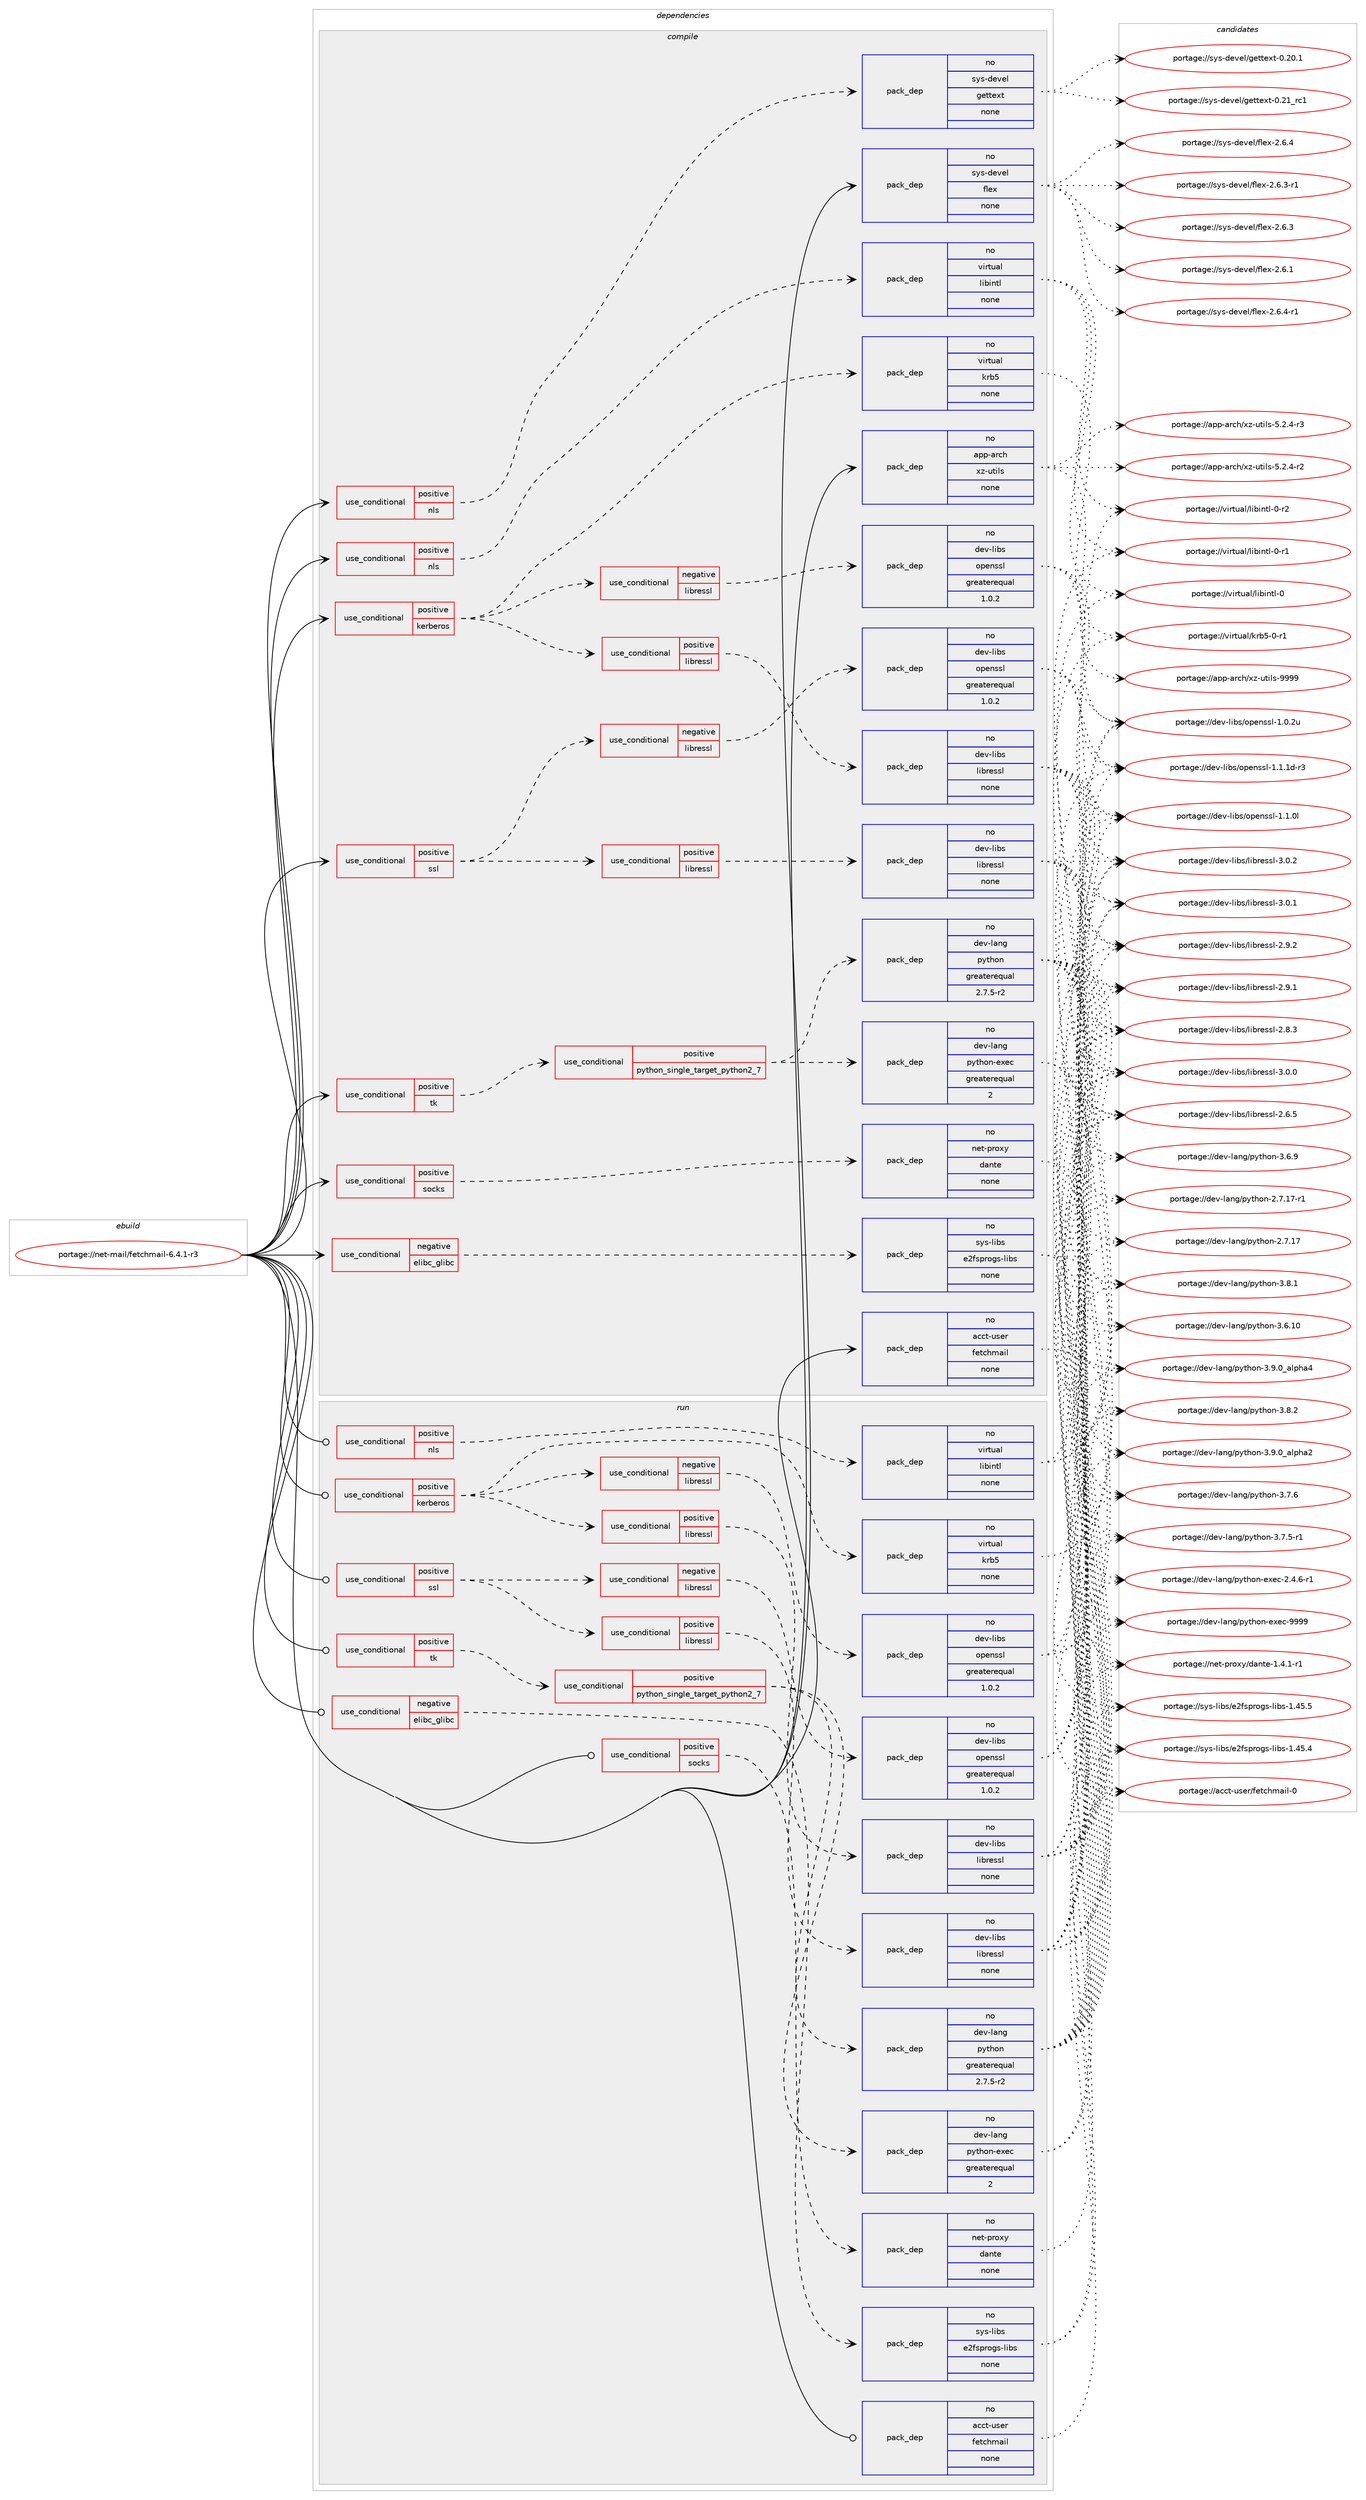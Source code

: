 digraph prolog {

# *************
# Graph options
# *************

newrank=true;
concentrate=true;
compound=true;
graph [rankdir=LR,fontname=Helvetica,fontsize=10,ranksep=1.5];#, ranksep=2.5, nodesep=0.2];
edge  [arrowhead=vee];
node  [fontname=Helvetica,fontsize=10];

# **********
# The ebuild
# **********

subgraph cluster_leftcol {
color=gray;
rank=same;
label=<<i>ebuild</i>>;
id [label="portage://net-mail/fetchmail-6.4.1-r3", color=red, width=4, href="../net-mail/fetchmail-6.4.1-r3.svg"];
}

# ****************
# The dependencies
# ****************

subgraph cluster_midcol {
color=gray;
label=<<i>dependencies</i>>;
subgraph cluster_compile {
fillcolor="#eeeeee";
style=filled;
label=<<i>compile</i>>;
subgraph cond16053 {
dependency77758 [label=<<TABLE BORDER="0" CELLBORDER="1" CELLSPACING="0" CELLPADDING="4"><TR><TD ROWSPAN="3" CELLPADDING="10">use_conditional</TD></TR><TR><TD>negative</TD></TR><TR><TD>elibc_glibc</TD></TR></TABLE>>, shape=none, color=red];
subgraph pack60219 {
dependency77759 [label=<<TABLE BORDER="0" CELLBORDER="1" CELLSPACING="0" CELLPADDING="4" WIDTH="220"><TR><TD ROWSPAN="6" CELLPADDING="30">pack_dep</TD></TR><TR><TD WIDTH="110">no</TD></TR><TR><TD>sys-libs</TD></TR><TR><TD>e2fsprogs-libs</TD></TR><TR><TD>none</TD></TR><TR><TD></TD></TR></TABLE>>, shape=none, color=blue];
}
dependency77758:e -> dependency77759:w [weight=20,style="dashed",arrowhead="vee"];
}
id:e -> dependency77758:w [weight=20,style="solid",arrowhead="vee"];
subgraph cond16054 {
dependency77760 [label=<<TABLE BORDER="0" CELLBORDER="1" CELLSPACING="0" CELLPADDING="4"><TR><TD ROWSPAN="3" CELLPADDING="10">use_conditional</TD></TR><TR><TD>positive</TD></TR><TR><TD>kerberos</TD></TR></TABLE>>, shape=none, color=red];
subgraph pack60220 {
dependency77761 [label=<<TABLE BORDER="0" CELLBORDER="1" CELLSPACING="0" CELLPADDING="4" WIDTH="220"><TR><TD ROWSPAN="6" CELLPADDING="30">pack_dep</TD></TR><TR><TD WIDTH="110">no</TD></TR><TR><TD>virtual</TD></TR><TR><TD>krb5</TD></TR><TR><TD>none</TD></TR><TR><TD></TD></TR></TABLE>>, shape=none, color=blue];
}
dependency77760:e -> dependency77761:w [weight=20,style="dashed",arrowhead="vee"];
subgraph cond16055 {
dependency77762 [label=<<TABLE BORDER="0" CELLBORDER="1" CELLSPACING="0" CELLPADDING="4"><TR><TD ROWSPAN="3" CELLPADDING="10">use_conditional</TD></TR><TR><TD>negative</TD></TR><TR><TD>libressl</TD></TR></TABLE>>, shape=none, color=red];
subgraph pack60221 {
dependency77763 [label=<<TABLE BORDER="0" CELLBORDER="1" CELLSPACING="0" CELLPADDING="4" WIDTH="220"><TR><TD ROWSPAN="6" CELLPADDING="30">pack_dep</TD></TR><TR><TD WIDTH="110">no</TD></TR><TR><TD>dev-libs</TD></TR><TR><TD>openssl</TD></TR><TR><TD>greaterequal</TD></TR><TR><TD>1.0.2</TD></TR></TABLE>>, shape=none, color=blue];
}
dependency77762:e -> dependency77763:w [weight=20,style="dashed",arrowhead="vee"];
}
dependency77760:e -> dependency77762:w [weight=20,style="dashed",arrowhead="vee"];
subgraph cond16056 {
dependency77764 [label=<<TABLE BORDER="0" CELLBORDER="1" CELLSPACING="0" CELLPADDING="4"><TR><TD ROWSPAN="3" CELLPADDING="10">use_conditional</TD></TR><TR><TD>positive</TD></TR><TR><TD>libressl</TD></TR></TABLE>>, shape=none, color=red];
subgraph pack60222 {
dependency77765 [label=<<TABLE BORDER="0" CELLBORDER="1" CELLSPACING="0" CELLPADDING="4" WIDTH="220"><TR><TD ROWSPAN="6" CELLPADDING="30">pack_dep</TD></TR><TR><TD WIDTH="110">no</TD></TR><TR><TD>dev-libs</TD></TR><TR><TD>libressl</TD></TR><TR><TD>none</TD></TR><TR><TD></TD></TR></TABLE>>, shape=none, color=blue];
}
dependency77764:e -> dependency77765:w [weight=20,style="dashed",arrowhead="vee"];
}
dependency77760:e -> dependency77764:w [weight=20,style="dashed",arrowhead="vee"];
}
id:e -> dependency77760:w [weight=20,style="solid",arrowhead="vee"];
subgraph cond16057 {
dependency77766 [label=<<TABLE BORDER="0" CELLBORDER="1" CELLSPACING="0" CELLPADDING="4"><TR><TD ROWSPAN="3" CELLPADDING="10">use_conditional</TD></TR><TR><TD>positive</TD></TR><TR><TD>nls</TD></TR></TABLE>>, shape=none, color=red];
subgraph pack60223 {
dependency77767 [label=<<TABLE BORDER="0" CELLBORDER="1" CELLSPACING="0" CELLPADDING="4" WIDTH="220"><TR><TD ROWSPAN="6" CELLPADDING="30">pack_dep</TD></TR><TR><TD WIDTH="110">no</TD></TR><TR><TD>sys-devel</TD></TR><TR><TD>gettext</TD></TR><TR><TD>none</TD></TR><TR><TD></TD></TR></TABLE>>, shape=none, color=blue];
}
dependency77766:e -> dependency77767:w [weight=20,style="dashed",arrowhead="vee"];
}
id:e -> dependency77766:w [weight=20,style="solid",arrowhead="vee"];
subgraph cond16058 {
dependency77768 [label=<<TABLE BORDER="0" CELLBORDER="1" CELLSPACING="0" CELLPADDING="4"><TR><TD ROWSPAN="3" CELLPADDING="10">use_conditional</TD></TR><TR><TD>positive</TD></TR><TR><TD>nls</TD></TR></TABLE>>, shape=none, color=red];
subgraph pack60224 {
dependency77769 [label=<<TABLE BORDER="0" CELLBORDER="1" CELLSPACING="0" CELLPADDING="4" WIDTH="220"><TR><TD ROWSPAN="6" CELLPADDING="30">pack_dep</TD></TR><TR><TD WIDTH="110">no</TD></TR><TR><TD>virtual</TD></TR><TR><TD>libintl</TD></TR><TR><TD>none</TD></TR><TR><TD></TD></TR></TABLE>>, shape=none, color=blue];
}
dependency77768:e -> dependency77769:w [weight=20,style="dashed",arrowhead="vee"];
}
id:e -> dependency77768:w [weight=20,style="solid",arrowhead="vee"];
subgraph cond16059 {
dependency77770 [label=<<TABLE BORDER="0" CELLBORDER="1" CELLSPACING="0" CELLPADDING="4"><TR><TD ROWSPAN="3" CELLPADDING="10">use_conditional</TD></TR><TR><TD>positive</TD></TR><TR><TD>socks</TD></TR></TABLE>>, shape=none, color=red];
subgraph pack60225 {
dependency77771 [label=<<TABLE BORDER="0" CELLBORDER="1" CELLSPACING="0" CELLPADDING="4" WIDTH="220"><TR><TD ROWSPAN="6" CELLPADDING="30">pack_dep</TD></TR><TR><TD WIDTH="110">no</TD></TR><TR><TD>net-proxy</TD></TR><TR><TD>dante</TD></TR><TR><TD>none</TD></TR><TR><TD></TD></TR></TABLE>>, shape=none, color=blue];
}
dependency77770:e -> dependency77771:w [weight=20,style="dashed",arrowhead="vee"];
}
id:e -> dependency77770:w [weight=20,style="solid",arrowhead="vee"];
subgraph cond16060 {
dependency77772 [label=<<TABLE BORDER="0" CELLBORDER="1" CELLSPACING="0" CELLPADDING="4"><TR><TD ROWSPAN="3" CELLPADDING="10">use_conditional</TD></TR><TR><TD>positive</TD></TR><TR><TD>ssl</TD></TR></TABLE>>, shape=none, color=red];
subgraph cond16061 {
dependency77773 [label=<<TABLE BORDER="0" CELLBORDER="1" CELLSPACING="0" CELLPADDING="4"><TR><TD ROWSPAN="3" CELLPADDING="10">use_conditional</TD></TR><TR><TD>negative</TD></TR><TR><TD>libressl</TD></TR></TABLE>>, shape=none, color=red];
subgraph pack60226 {
dependency77774 [label=<<TABLE BORDER="0" CELLBORDER="1" CELLSPACING="0" CELLPADDING="4" WIDTH="220"><TR><TD ROWSPAN="6" CELLPADDING="30">pack_dep</TD></TR><TR><TD WIDTH="110">no</TD></TR><TR><TD>dev-libs</TD></TR><TR><TD>openssl</TD></TR><TR><TD>greaterequal</TD></TR><TR><TD>1.0.2</TD></TR></TABLE>>, shape=none, color=blue];
}
dependency77773:e -> dependency77774:w [weight=20,style="dashed",arrowhead="vee"];
}
dependency77772:e -> dependency77773:w [weight=20,style="dashed",arrowhead="vee"];
subgraph cond16062 {
dependency77775 [label=<<TABLE BORDER="0" CELLBORDER="1" CELLSPACING="0" CELLPADDING="4"><TR><TD ROWSPAN="3" CELLPADDING="10">use_conditional</TD></TR><TR><TD>positive</TD></TR><TR><TD>libressl</TD></TR></TABLE>>, shape=none, color=red];
subgraph pack60227 {
dependency77776 [label=<<TABLE BORDER="0" CELLBORDER="1" CELLSPACING="0" CELLPADDING="4" WIDTH="220"><TR><TD ROWSPAN="6" CELLPADDING="30">pack_dep</TD></TR><TR><TD WIDTH="110">no</TD></TR><TR><TD>dev-libs</TD></TR><TR><TD>libressl</TD></TR><TR><TD>none</TD></TR><TR><TD></TD></TR></TABLE>>, shape=none, color=blue];
}
dependency77775:e -> dependency77776:w [weight=20,style="dashed",arrowhead="vee"];
}
dependency77772:e -> dependency77775:w [weight=20,style="dashed",arrowhead="vee"];
}
id:e -> dependency77772:w [weight=20,style="solid",arrowhead="vee"];
subgraph cond16063 {
dependency77777 [label=<<TABLE BORDER="0" CELLBORDER="1" CELLSPACING="0" CELLPADDING="4"><TR><TD ROWSPAN="3" CELLPADDING="10">use_conditional</TD></TR><TR><TD>positive</TD></TR><TR><TD>tk</TD></TR></TABLE>>, shape=none, color=red];
subgraph cond16064 {
dependency77778 [label=<<TABLE BORDER="0" CELLBORDER="1" CELLSPACING="0" CELLPADDING="4"><TR><TD ROWSPAN="3" CELLPADDING="10">use_conditional</TD></TR><TR><TD>positive</TD></TR><TR><TD>python_single_target_python2_7</TD></TR></TABLE>>, shape=none, color=red];
subgraph pack60228 {
dependency77779 [label=<<TABLE BORDER="0" CELLBORDER="1" CELLSPACING="0" CELLPADDING="4" WIDTH="220"><TR><TD ROWSPAN="6" CELLPADDING="30">pack_dep</TD></TR><TR><TD WIDTH="110">no</TD></TR><TR><TD>dev-lang</TD></TR><TR><TD>python</TD></TR><TR><TD>greaterequal</TD></TR><TR><TD>2.7.5-r2</TD></TR></TABLE>>, shape=none, color=blue];
}
dependency77778:e -> dependency77779:w [weight=20,style="dashed",arrowhead="vee"];
subgraph pack60229 {
dependency77780 [label=<<TABLE BORDER="0" CELLBORDER="1" CELLSPACING="0" CELLPADDING="4" WIDTH="220"><TR><TD ROWSPAN="6" CELLPADDING="30">pack_dep</TD></TR><TR><TD WIDTH="110">no</TD></TR><TR><TD>dev-lang</TD></TR><TR><TD>python-exec</TD></TR><TR><TD>greaterequal</TD></TR><TR><TD>2</TD></TR></TABLE>>, shape=none, color=blue];
}
dependency77778:e -> dependency77780:w [weight=20,style="dashed",arrowhead="vee"];
}
dependency77777:e -> dependency77778:w [weight=20,style="dashed",arrowhead="vee"];
}
id:e -> dependency77777:w [weight=20,style="solid",arrowhead="vee"];
subgraph pack60230 {
dependency77781 [label=<<TABLE BORDER="0" CELLBORDER="1" CELLSPACING="0" CELLPADDING="4" WIDTH="220"><TR><TD ROWSPAN="6" CELLPADDING="30">pack_dep</TD></TR><TR><TD WIDTH="110">no</TD></TR><TR><TD>acct-user</TD></TR><TR><TD>fetchmail</TD></TR><TR><TD>none</TD></TR><TR><TD></TD></TR></TABLE>>, shape=none, color=blue];
}
id:e -> dependency77781:w [weight=20,style="solid",arrowhead="vee"];
subgraph pack60231 {
dependency77782 [label=<<TABLE BORDER="0" CELLBORDER="1" CELLSPACING="0" CELLPADDING="4" WIDTH="220"><TR><TD ROWSPAN="6" CELLPADDING="30">pack_dep</TD></TR><TR><TD WIDTH="110">no</TD></TR><TR><TD>app-arch</TD></TR><TR><TD>xz-utils</TD></TR><TR><TD>none</TD></TR><TR><TD></TD></TR></TABLE>>, shape=none, color=blue];
}
id:e -> dependency77782:w [weight=20,style="solid",arrowhead="vee"];
subgraph pack60232 {
dependency77783 [label=<<TABLE BORDER="0" CELLBORDER="1" CELLSPACING="0" CELLPADDING="4" WIDTH="220"><TR><TD ROWSPAN="6" CELLPADDING="30">pack_dep</TD></TR><TR><TD WIDTH="110">no</TD></TR><TR><TD>sys-devel</TD></TR><TR><TD>flex</TD></TR><TR><TD>none</TD></TR><TR><TD></TD></TR></TABLE>>, shape=none, color=blue];
}
id:e -> dependency77783:w [weight=20,style="solid",arrowhead="vee"];
}
subgraph cluster_compileandrun {
fillcolor="#eeeeee";
style=filled;
label=<<i>compile and run</i>>;
}
subgraph cluster_run {
fillcolor="#eeeeee";
style=filled;
label=<<i>run</i>>;
subgraph cond16065 {
dependency77784 [label=<<TABLE BORDER="0" CELLBORDER="1" CELLSPACING="0" CELLPADDING="4"><TR><TD ROWSPAN="3" CELLPADDING="10">use_conditional</TD></TR><TR><TD>negative</TD></TR><TR><TD>elibc_glibc</TD></TR></TABLE>>, shape=none, color=red];
subgraph pack60233 {
dependency77785 [label=<<TABLE BORDER="0" CELLBORDER="1" CELLSPACING="0" CELLPADDING="4" WIDTH="220"><TR><TD ROWSPAN="6" CELLPADDING="30">pack_dep</TD></TR><TR><TD WIDTH="110">no</TD></TR><TR><TD>sys-libs</TD></TR><TR><TD>e2fsprogs-libs</TD></TR><TR><TD>none</TD></TR><TR><TD></TD></TR></TABLE>>, shape=none, color=blue];
}
dependency77784:e -> dependency77785:w [weight=20,style="dashed",arrowhead="vee"];
}
id:e -> dependency77784:w [weight=20,style="solid",arrowhead="odot"];
subgraph cond16066 {
dependency77786 [label=<<TABLE BORDER="0" CELLBORDER="1" CELLSPACING="0" CELLPADDING="4"><TR><TD ROWSPAN="3" CELLPADDING="10">use_conditional</TD></TR><TR><TD>positive</TD></TR><TR><TD>kerberos</TD></TR></TABLE>>, shape=none, color=red];
subgraph pack60234 {
dependency77787 [label=<<TABLE BORDER="0" CELLBORDER="1" CELLSPACING="0" CELLPADDING="4" WIDTH="220"><TR><TD ROWSPAN="6" CELLPADDING="30">pack_dep</TD></TR><TR><TD WIDTH="110">no</TD></TR><TR><TD>virtual</TD></TR><TR><TD>krb5</TD></TR><TR><TD>none</TD></TR><TR><TD></TD></TR></TABLE>>, shape=none, color=blue];
}
dependency77786:e -> dependency77787:w [weight=20,style="dashed",arrowhead="vee"];
subgraph cond16067 {
dependency77788 [label=<<TABLE BORDER="0" CELLBORDER="1" CELLSPACING="0" CELLPADDING="4"><TR><TD ROWSPAN="3" CELLPADDING="10">use_conditional</TD></TR><TR><TD>negative</TD></TR><TR><TD>libressl</TD></TR></TABLE>>, shape=none, color=red];
subgraph pack60235 {
dependency77789 [label=<<TABLE BORDER="0" CELLBORDER="1" CELLSPACING="0" CELLPADDING="4" WIDTH="220"><TR><TD ROWSPAN="6" CELLPADDING="30">pack_dep</TD></TR><TR><TD WIDTH="110">no</TD></TR><TR><TD>dev-libs</TD></TR><TR><TD>openssl</TD></TR><TR><TD>greaterequal</TD></TR><TR><TD>1.0.2</TD></TR></TABLE>>, shape=none, color=blue];
}
dependency77788:e -> dependency77789:w [weight=20,style="dashed",arrowhead="vee"];
}
dependency77786:e -> dependency77788:w [weight=20,style="dashed",arrowhead="vee"];
subgraph cond16068 {
dependency77790 [label=<<TABLE BORDER="0" CELLBORDER="1" CELLSPACING="0" CELLPADDING="4"><TR><TD ROWSPAN="3" CELLPADDING="10">use_conditional</TD></TR><TR><TD>positive</TD></TR><TR><TD>libressl</TD></TR></TABLE>>, shape=none, color=red];
subgraph pack60236 {
dependency77791 [label=<<TABLE BORDER="0" CELLBORDER="1" CELLSPACING="0" CELLPADDING="4" WIDTH="220"><TR><TD ROWSPAN="6" CELLPADDING="30">pack_dep</TD></TR><TR><TD WIDTH="110">no</TD></TR><TR><TD>dev-libs</TD></TR><TR><TD>libressl</TD></TR><TR><TD>none</TD></TR><TR><TD></TD></TR></TABLE>>, shape=none, color=blue];
}
dependency77790:e -> dependency77791:w [weight=20,style="dashed",arrowhead="vee"];
}
dependency77786:e -> dependency77790:w [weight=20,style="dashed",arrowhead="vee"];
}
id:e -> dependency77786:w [weight=20,style="solid",arrowhead="odot"];
subgraph cond16069 {
dependency77792 [label=<<TABLE BORDER="0" CELLBORDER="1" CELLSPACING="0" CELLPADDING="4"><TR><TD ROWSPAN="3" CELLPADDING="10">use_conditional</TD></TR><TR><TD>positive</TD></TR><TR><TD>nls</TD></TR></TABLE>>, shape=none, color=red];
subgraph pack60237 {
dependency77793 [label=<<TABLE BORDER="0" CELLBORDER="1" CELLSPACING="0" CELLPADDING="4" WIDTH="220"><TR><TD ROWSPAN="6" CELLPADDING="30">pack_dep</TD></TR><TR><TD WIDTH="110">no</TD></TR><TR><TD>virtual</TD></TR><TR><TD>libintl</TD></TR><TR><TD>none</TD></TR><TR><TD></TD></TR></TABLE>>, shape=none, color=blue];
}
dependency77792:e -> dependency77793:w [weight=20,style="dashed",arrowhead="vee"];
}
id:e -> dependency77792:w [weight=20,style="solid",arrowhead="odot"];
subgraph cond16070 {
dependency77794 [label=<<TABLE BORDER="0" CELLBORDER="1" CELLSPACING="0" CELLPADDING="4"><TR><TD ROWSPAN="3" CELLPADDING="10">use_conditional</TD></TR><TR><TD>positive</TD></TR><TR><TD>socks</TD></TR></TABLE>>, shape=none, color=red];
subgraph pack60238 {
dependency77795 [label=<<TABLE BORDER="0" CELLBORDER="1" CELLSPACING="0" CELLPADDING="4" WIDTH="220"><TR><TD ROWSPAN="6" CELLPADDING="30">pack_dep</TD></TR><TR><TD WIDTH="110">no</TD></TR><TR><TD>net-proxy</TD></TR><TR><TD>dante</TD></TR><TR><TD>none</TD></TR><TR><TD></TD></TR></TABLE>>, shape=none, color=blue];
}
dependency77794:e -> dependency77795:w [weight=20,style="dashed",arrowhead="vee"];
}
id:e -> dependency77794:w [weight=20,style="solid",arrowhead="odot"];
subgraph cond16071 {
dependency77796 [label=<<TABLE BORDER="0" CELLBORDER="1" CELLSPACING="0" CELLPADDING="4"><TR><TD ROWSPAN="3" CELLPADDING="10">use_conditional</TD></TR><TR><TD>positive</TD></TR><TR><TD>ssl</TD></TR></TABLE>>, shape=none, color=red];
subgraph cond16072 {
dependency77797 [label=<<TABLE BORDER="0" CELLBORDER="1" CELLSPACING="0" CELLPADDING="4"><TR><TD ROWSPAN="3" CELLPADDING="10">use_conditional</TD></TR><TR><TD>negative</TD></TR><TR><TD>libressl</TD></TR></TABLE>>, shape=none, color=red];
subgraph pack60239 {
dependency77798 [label=<<TABLE BORDER="0" CELLBORDER="1" CELLSPACING="0" CELLPADDING="4" WIDTH="220"><TR><TD ROWSPAN="6" CELLPADDING="30">pack_dep</TD></TR><TR><TD WIDTH="110">no</TD></TR><TR><TD>dev-libs</TD></TR><TR><TD>openssl</TD></TR><TR><TD>greaterequal</TD></TR><TR><TD>1.0.2</TD></TR></TABLE>>, shape=none, color=blue];
}
dependency77797:e -> dependency77798:w [weight=20,style="dashed",arrowhead="vee"];
}
dependency77796:e -> dependency77797:w [weight=20,style="dashed",arrowhead="vee"];
subgraph cond16073 {
dependency77799 [label=<<TABLE BORDER="0" CELLBORDER="1" CELLSPACING="0" CELLPADDING="4"><TR><TD ROWSPAN="3" CELLPADDING="10">use_conditional</TD></TR><TR><TD>positive</TD></TR><TR><TD>libressl</TD></TR></TABLE>>, shape=none, color=red];
subgraph pack60240 {
dependency77800 [label=<<TABLE BORDER="0" CELLBORDER="1" CELLSPACING="0" CELLPADDING="4" WIDTH="220"><TR><TD ROWSPAN="6" CELLPADDING="30">pack_dep</TD></TR><TR><TD WIDTH="110">no</TD></TR><TR><TD>dev-libs</TD></TR><TR><TD>libressl</TD></TR><TR><TD>none</TD></TR><TR><TD></TD></TR></TABLE>>, shape=none, color=blue];
}
dependency77799:e -> dependency77800:w [weight=20,style="dashed",arrowhead="vee"];
}
dependency77796:e -> dependency77799:w [weight=20,style="dashed",arrowhead="vee"];
}
id:e -> dependency77796:w [weight=20,style="solid",arrowhead="odot"];
subgraph cond16074 {
dependency77801 [label=<<TABLE BORDER="0" CELLBORDER="1" CELLSPACING="0" CELLPADDING="4"><TR><TD ROWSPAN="3" CELLPADDING="10">use_conditional</TD></TR><TR><TD>positive</TD></TR><TR><TD>tk</TD></TR></TABLE>>, shape=none, color=red];
subgraph cond16075 {
dependency77802 [label=<<TABLE BORDER="0" CELLBORDER="1" CELLSPACING="0" CELLPADDING="4"><TR><TD ROWSPAN="3" CELLPADDING="10">use_conditional</TD></TR><TR><TD>positive</TD></TR><TR><TD>python_single_target_python2_7</TD></TR></TABLE>>, shape=none, color=red];
subgraph pack60241 {
dependency77803 [label=<<TABLE BORDER="0" CELLBORDER="1" CELLSPACING="0" CELLPADDING="4" WIDTH="220"><TR><TD ROWSPAN="6" CELLPADDING="30">pack_dep</TD></TR><TR><TD WIDTH="110">no</TD></TR><TR><TD>dev-lang</TD></TR><TR><TD>python</TD></TR><TR><TD>greaterequal</TD></TR><TR><TD>2.7.5-r2</TD></TR></TABLE>>, shape=none, color=blue];
}
dependency77802:e -> dependency77803:w [weight=20,style="dashed",arrowhead="vee"];
subgraph pack60242 {
dependency77804 [label=<<TABLE BORDER="0" CELLBORDER="1" CELLSPACING="0" CELLPADDING="4" WIDTH="220"><TR><TD ROWSPAN="6" CELLPADDING="30">pack_dep</TD></TR><TR><TD WIDTH="110">no</TD></TR><TR><TD>dev-lang</TD></TR><TR><TD>python-exec</TD></TR><TR><TD>greaterequal</TD></TR><TR><TD>2</TD></TR></TABLE>>, shape=none, color=blue];
}
dependency77802:e -> dependency77804:w [weight=20,style="dashed",arrowhead="vee"];
}
dependency77801:e -> dependency77802:w [weight=20,style="dashed",arrowhead="vee"];
}
id:e -> dependency77801:w [weight=20,style="solid",arrowhead="odot"];
subgraph pack60243 {
dependency77805 [label=<<TABLE BORDER="0" CELLBORDER="1" CELLSPACING="0" CELLPADDING="4" WIDTH="220"><TR><TD ROWSPAN="6" CELLPADDING="30">pack_dep</TD></TR><TR><TD WIDTH="110">no</TD></TR><TR><TD>acct-user</TD></TR><TR><TD>fetchmail</TD></TR><TR><TD>none</TD></TR><TR><TD></TD></TR></TABLE>>, shape=none, color=blue];
}
id:e -> dependency77805:w [weight=20,style="solid",arrowhead="odot"];
}
}

# **************
# The candidates
# **************

subgraph cluster_choices {
rank=same;
color=gray;
label=<<i>candidates</i>>;

subgraph choice60219 {
color=black;
nodesep=1;
choice11512111545108105981154710150102115112114111103115451081059811545494652534653 [label="portage://sys-libs/e2fsprogs-libs-1.45.5", color=red, width=4,href="../sys-libs/e2fsprogs-libs-1.45.5.svg"];
choice11512111545108105981154710150102115112114111103115451081059811545494652534652 [label="portage://sys-libs/e2fsprogs-libs-1.45.4", color=red, width=4,href="../sys-libs/e2fsprogs-libs-1.45.4.svg"];
dependency77759:e -> choice11512111545108105981154710150102115112114111103115451081059811545494652534653:w [style=dotted,weight="100"];
dependency77759:e -> choice11512111545108105981154710150102115112114111103115451081059811545494652534652:w [style=dotted,weight="100"];
}
subgraph choice60220 {
color=black;
nodesep=1;
choice1181051141161179710847107114985345484511449 [label="portage://virtual/krb5-0-r1", color=red, width=4,href="../virtual/krb5-0-r1.svg"];
dependency77761:e -> choice1181051141161179710847107114985345484511449:w [style=dotted,weight="100"];
}
subgraph choice60221 {
color=black;
nodesep=1;
choice1001011184510810598115471111121011101151151084549464946491004511451 [label="portage://dev-libs/openssl-1.1.1d-r3", color=red, width=4,href="../dev-libs/openssl-1.1.1d-r3.svg"];
choice100101118451081059811547111112101110115115108454946494648108 [label="portage://dev-libs/openssl-1.1.0l", color=red, width=4,href="../dev-libs/openssl-1.1.0l.svg"];
choice100101118451081059811547111112101110115115108454946484650117 [label="portage://dev-libs/openssl-1.0.2u", color=red, width=4,href="../dev-libs/openssl-1.0.2u.svg"];
dependency77763:e -> choice1001011184510810598115471111121011101151151084549464946491004511451:w [style=dotted,weight="100"];
dependency77763:e -> choice100101118451081059811547111112101110115115108454946494648108:w [style=dotted,weight="100"];
dependency77763:e -> choice100101118451081059811547111112101110115115108454946484650117:w [style=dotted,weight="100"];
}
subgraph choice60222 {
color=black;
nodesep=1;
choice10010111845108105981154710810598114101115115108455146484650 [label="portage://dev-libs/libressl-3.0.2", color=red, width=4,href="../dev-libs/libressl-3.0.2.svg"];
choice10010111845108105981154710810598114101115115108455146484649 [label="portage://dev-libs/libressl-3.0.1", color=red, width=4,href="../dev-libs/libressl-3.0.1.svg"];
choice10010111845108105981154710810598114101115115108455146484648 [label="portage://dev-libs/libressl-3.0.0", color=red, width=4,href="../dev-libs/libressl-3.0.0.svg"];
choice10010111845108105981154710810598114101115115108455046574650 [label="portage://dev-libs/libressl-2.9.2", color=red, width=4,href="../dev-libs/libressl-2.9.2.svg"];
choice10010111845108105981154710810598114101115115108455046574649 [label="portage://dev-libs/libressl-2.9.1", color=red, width=4,href="../dev-libs/libressl-2.9.1.svg"];
choice10010111845108105981154710810598114101115115108455046564651 [label="portage://dev-libs/libressl-2.8.3", color=red, width=4,href="../dev-libs/libressl-2.8.3.svg"];
choice10010111845108105981154710810598114101115115108455046544653 [label="portage://dev-libs/libressl-2.6.5", color=red, width=4,href="../dev-libs/libressl-2.6.5.svg"];
dependency77765:e -> choice10010111845108105981154710810598114101115115108455146484650:w [style=dotted,weight="100"];
dependency77765:e -> choice10010111845108105981154710810598114101115115108455146484649:w [style=dotted,weight="100"];
dependency77765:e -> choice10010111845108105981154710810598114101115115108455146484648:w [style=dotted,weight="100"];
dependency77765:e -> choice10010111845108105981154710810598114101115115108455046574650:w [style=dotted,weight="100"];
dependency77765:e -> choice10010111845108105981154710810598114101115115108455046574649:w [style=dotted,weight="100"];
dependency77765:e -> choice10010111845108105981154710810598114101115115108455046564651:w [style=dotted,weight="100"];
dependency77765:e -> choice10010111845108105981154710810598114101115115108455046544653:w [style=dotted,weight="100"];
}
subgraph choice60223 {
color=black;
nodesep=1;
choice11512111545100101118101108471031011161161011201164548465049951149949 [label="portage://sys-devel/gettext-0.21_rc1", color=red, width=4,href="../sys-devel/gettext-0.21_rc1.svg"];
choice115121115451001011181011084710310111611610112011645484650484649 [label="portage://sys-devel/gettext-0.20.1", color=red, width=4,href="../sys-devel/gettext-0.20.1.svg"];
dependency77767:e -> choice11512111545100101118101108471031011161161011201164548465049951149949:w [style=dotted,weight="100"];
dependency77767:e -> choice115121115451001011181011084710310111611610112011645484650484649:w [style=dotted,weight="100"];
}
subgraph choice60224 {
color=black;
nodesep=1;
choice11810511411611797108471081059810511011610845484511450 [label="portage://virtual/libintl-0-r2", color=red, width=4,href="../virtual/libintl-0-r2.svg"];
choice11810511411611797108471081059810511011610845484511449 [label="portage://virtual/libintl-0-r1", color=red, width=4,href="../virtual/libintl-0-r1.svg"];
choice1181051141161179710847108105981051101161084548 [label="portage://virtual/libintl-0", color=red, width=4,href="../virtual/libintl-0.svg"];
dependency77769:e -> choice11810511411611797108471081059810511011610845484511450:w [style=dotted,weight="100"];
dependency77769:e -> choice11810511411611797108471081059810511011610845484511449:w [style=dotted,weight="100"];
dependency77769:e -> choice1181051141161179710847108105981051101161084548:w [style=dotted,weight="100"];
}
subgraph choice60225 {
color=black;
nodesep=1;
choice1101011164511211411112012147100971101161014549465246494511449 [label="portage://net-proxy/dante-1.4.1-r1", color=red, width=4,href="../net-proxy/dante-1.4.1-r1.svg"];
dependency77771:e -> choice1101011164511211411112012147100971101161014549465246494511449:w [style=dotted,weight="100"];
}
subgraph choice60226 {
color=black;
nodesep=1;
choice1001011184510810598115471111121011101151151084549464946491004511451 [label="portage://dev-libs/openssl-1.1.1d-r3", color=red, width=4,href="../dev-libs/openssl-1.1.1d-r3.svg"];
choice100101118451081059811547111112101110115115108454946494648108 [label="portage://dev-libs/openssl-1.1.0l", color=red, width=4,href="../dev-libs/openssl-1.1.0l.svg"];
choice100101118451081059811547111112101110115115108454946484650117 [label="portage://dev-libs/openssl-1.0.2u", color=red, width=4,href="../dev-libs/openssl-1.0.2u.svg"];
dependency77774:e -> choice1001011184510810598115471111121011101151151084549464946491004511451:w [style=dotted,weight="100"];
dependency77774:e -> choice100101118451081059811547111112101110115115108454946494648108:w [style=dotted,weight="100"];
dependency77774:e -> choice100101118451081059811547111112101110115115108454946484650117:w [style=dotted,weight="100"];
}
subgraph choice60227 {
color=black;
nodesep=1;
choice10010111845108105981154710810598114101115115108455146484650 [label="portage://dev-libs/libressl-3.0.2", color=red, width=4,href="../dev-libs/libressl-3.0.2.svg"];
choice10010111845108105981154710810598114101115115108455146484649 [label="portage://dev-libs/libressl-3.0.1", color=red, width=4,href="../dev-libs/libressl-3.0.1.svg"];
choice10010111845108105981154710810598114101115115108455146484648 [label="portage://dev-libs/libressl-3.0.0", color=red, width=4,href="../dev-libs/libressl-3.0.0.svg"];
choice10010111845108105981154710810598114101115115108455046574650 [label="portage://dev-libs/libressl-2.9.2", color=red, width=4,href="../dev-libs/libressl-2.9.2.svg"];
choice10010111845108105981154710810598114101115115108455046574649 [label="portage://dev-libs/libressl-2.9.1", color=red, width=4,href="../dev-libs/libressl-2.9.1.svg"];
choice10010111845108105981154710810598114101115115108455046564651 [label="portage://dev-libs/libressl-2.8.3", color=red, width=4,href="../dev-libs/libressl-2.8.3.svg"];
choice10010111845108105981154710810598114101115115108455046544653 [label="portage://dev-libs/libressl-2.6.5", color=red, width=4,href="../dev-libs/libressl-2.6.5.svg"];
dependency77776:e -> choice10010111845108105981154710810598114101115115108455146484650:w [style=dotted,weight="100"];
dependency77776:e -> choice10010111845108105981154710810598114101115115108455146484649:w [style=dotted,weight="100"];
dependency77776:e -> choice10010111845108105981154710810598114101115115108455146484648:w [style=dotted,weight="100"];
dependency77776:e -> choice10010111845108105981154710810598114101115115108455046574650:w [style=dotted,weight="100"];
dependency77776:e -> choice10010111845108105981154710810598114101115115108455046574649:w [style=dotted,weight="100"];
dependency77776:e -> choice10010111845108105981154710810598114101115115108455046564651:w [style=dotted,weight="100"];
dependency77776:e -> choice10010111845108105981154710810598114101115115108455046544653:w [style=dotted,weight="100"];
}
subgraph choice60228 {
color=black;
nodesep=1;
choice10010111845108971101034711212111610411111045514657464895971081121049752 [label="portage://dev-lang/python-3.9.0_alpha4", color=red, width=4,href="../dev-lang/python-3.9.0_alpha4.svg"];
choice10010111845108971101034711212111610411111045514657464895971081121049750 [label="portage://dev-lang/python-3.9.0_alpha2", color=red, width=4,href="../dev-lang/python-3.9.0_alpha2.svg"];
choice100101118451089711010347112121116104111110455146564650 [label="portage://dev-lang/python-3.8.2", color=red, width=4,href="../dev-lang/python-3.8.2.svg"];
choice100101118451089711010347112121116104111110455146564649 [label="portage://dev-lang/python-3.8.1", color=red, width=4,href="../dev-lang/python-3.8.1.svg"];
choice100101118451089711010347112121116104111110455146554654 [label="portage://dev-lang/python-3.7.6", color=red, width=4,href="../dev-lang/python-3.7.6.svg"];
choice1001011184510897110103471121211161041111104551465546534511449 [label="portage://dev-lang/python-3.7.5-r1", color=red, width=4,href="../dev-lang/python-3.7.5-r1.svg"];
choice100101118451089711010347112121116104111110455146544657 [label="portage://dev-lang/python-3.6.9", color=red, width=4,href="../dev-lang/python-3.6.9.svg"];
choice10010111845108971101034711212111610411111045514654464948 [label="portage://dev-lang/python-3.6.10", color=red, width=4,href="../dev-lang/python-3.6.10.svg"];
choice100101118451089711010347112121116104111110455046554649554511449 [label="portage://dev-lang/python-2.7.17-r1", color=red, width=4,href="../dev-lang/python-2.7.17-r1.svg"];
choice10010111845108971101034711212111610411111045504655464955 [label="portage://dev-lang/python-2.7.17", color=red, width=4,href="../dev-lang/python-2.7.17.svg"];
dependency77779:e -> choice10010111845108971101034711212111610411111045514657464895971081121049752:w [style=dotted,weight="100"];
dependency77779:e -> choice10010111845108971101034711212111610411111045514657464895971081121049750:w [style=dotted,weight="100"];
dependency77779:e -> choice100101118451089711010347112121116104111110455146564650:w [style=dotted,weight="100"];
dependency77779:e -> choice100101118451089711010347112121116104111110455146564649:w [style=dotted,weight="100"];
dependency77779:e -> choice100101118451089711010347112121116104111110455146554654:w [style=dotted,weight="100"];
dependency77779:e -> choice1001011184510897110103471121211161041111104551465546534511449:w [style=dotted,weight="100"];
dependency77779:e -> choice100101118451089711010347112121116104111110455146544657:w [style=dotted,weight="100"];
dependency77779:e -> choice10010111845108971101034711212111610411111045514654464948:w [style=dotted,weight="100"];
dependency77779:e -> choice100101118451089711010347112121116104111110455046554649554511449:w [style=dotted,weight="100"];
dependency77779:e -> choice10010111845108971101034711212111610411111045504655464955:w [style=dotted,weight="100"];
}
subgraph choice60229 {
color=black;
nodesep=1;
choice10010111845108971101034711212111610411111045101120101994557575757 [label="portage://dev-lang/python-exec-9999", color=red, width=4,href="../dev-lang/python-exec-9999.svg"];
choice10010111845108971101034711212111610411111045101120101994550465246544511449 [label="portage://dev-lang/python-exec-2.4.6-r1", color=red, width=4,href="../dev-lang/python-exec-2.4.6-r1.svg"];
dependency77780:e -> choice10010111845108971101034711212111610411111045101120101994557575757:w [style=dotted,weight="100"];
dependency77780:e -> choice10010111845108971101034711212111610411111045101120101994550465246544511449:w [style=dotted,weight="100"];
}
subgraph choice60230 {
color=black;
nodesep=1;
choice979999116451171151011144710210111699104109971051084548 [label="portage://acct-user/fetchmail-0", color=red, width=4,href="../acct-user/fetchmail-0.svg"];
dependency77781:e -> choice979999116451171151011144710210111699104109971051084548:w [style=dotted,weight="100"];
}
subgraph choice60231 {
color=black;
nodesep=1;
choice9711211245971149910447120122451171161051081154557575757 [label="portage://app-arch/xz-utils-9999", color=red, width=4,href="../app-arch/xz-utils-9999.svg"];
choice9711211245971149910447120122451171161051081154553465046524511451 [label="portage://app-arch/xz-utils-5.2.4-r3", color=red, width=4,href="../app-arch/xz-utils-5.2.4-r3.svg"];
choice9711211245971149910447120122451171161051081154553465046524511450 [label="portage://app-arch/xz-utils-5.2.4-r2", color=red, width=4,href="../app-arch/xz-utils-5.2.4-r2.svg"];
dependency77782:e -> choice9711211245971149910447120122451171161051081154557575757:w [style=dotted,weight="100"];
dependency77782:e -> choice9711211245971149910447120122451171161051081154553465046524511451:w [style=dotted,weight="100"];
dependency77782:e -> choice9711211245971149910447120122451171161051081154553465046524511450:w [style=dotted,weight="100"];
}
subgraph choice60232 {
color=black;
nodesep=1;
choice11512111545100101118101108471021081011204550465446524511449 [label="portage://sys-devel/flex-2.6.4-r1", color=red, width=4,href="../sys-devel/flex-2.6.4-r1.svg"];
choice1151211154510010111810110847102108101120455046544652 [label="portage://sys-devel/flex-2.6.4", color=red, width=4,href="../sys-devel/flex-2.6.4.svg"];
choice11512111545100101118101108471021081011204550465446514511449 [label="portage://sys-devel/flex-2.6.3-r1", color=red, width=4,href="../sys-devel/flex-2.6.3-r1.svg"];
choice1151211154510010111810110847102108101120455046544651 [label="portage://sys-devel/flex-2.6.3", color=red, width=4,href="../sys-devel/flex-2.6.3.svg"];
choice1151211154510010111810110847102108101120455046544649 [label="portage://sys-devel/flex-2.6.1", color=red, width=4,href="../sys-devel/flex-2.6.1.svg"];
dependency77783:e -> choice11512111545100101118101108471021081011204550465446524511449:w [style=dotted,weight="100"];
dependency77783:e -> choice1151211154510010111810110847102108101120455046544652:w [style=dotted,weight="100"];
dependency77783:e -> choice11512111545100101118101108471021081011204550465446514511449:w [style=dotted,weight="100"];
dependency77783:e -> choice1151211154510010111810110847102108101120455046544651:w [style=dotted,weight="100"];
dependency77783:e -> choice1151211154510010111810110847102108101120455046544649:w [style=dotted,weight="100"];
}
subgraph choice60233 {
color=black;
nodesep=1;
choice11512111545108105981154710150102115112114111103115451081059811545494652534653 [label="portage://sys-libs/e2fsprogs-libs-1.45.5", color=red, width=4,href="../sys-libs/e2fsprogs-libs-1.45.5.svg"];
choice11512111545108105981154710150102115112114111103115451081059811545494652534652 [label="portage://sys-libs/e2fsprogs-libs-1.45.4", color=red, width=4,href="../sys-libs/e2fsprogs-libs-1.45.4.svg"];
dependency77785:e -> choice11512111545108105981154710150102115112114111103115451081059811545494652534653:w [style=dotted,weight="100"];
dependency77785:e -> choice11512111545108105981154710150102115112114111103115451081059811545494652534652:w [style=dotted,weight="100"];
}
subgraph choice60234 {
color=black;
nodesep=1;
choice1181051141161179710847107114985345484511449 [label="portage://virtual/krb5-0-r1", color=red, width=4,href="../virtual/krb5-0-r1.svg"];
dependency77787:e -> choice1181051141161179710847107114985345484511449:w [style=dotted,weight="100"];
}
subgraph choice60235 {
color=black;
nodesep=1;
choice1001011184510810598115471111121011101151151084549464946491004511451 [label="portage://dev-libs/openssl-1.1.1d-r3", color=red, width=4,href="../dev-libs/openssl-1.1.1d-r3.svg"];
choice100101118451081059811547111112101110115115108454946494648108 [label="portage://dev-libs/openssl-1.1.0l", color=red, width=4,href="../dev-libs/openssl-1.1.0l.svg"];
choice100101118451081059811547111112101110115115108454946484650117 [label="portage://dev-libs/openssl-1.0.2u", color=red, width=4,href="../dev-libs/openssl-1.0.2u.svg"];
dependency77789:e -> choice1001011184510810598115471111121011101151151084549464946491004511451:w [style=dotted,weight="100"];
dependency77789:e -> choice100101118451081059811547111112101110115115108454946494648108:w [style=dotted,weight="100"];
dependency77789:e -> choice100101118451081059811547111112101110115115108454946484650117:w [style=dotted,weight="100"];
}
subgraph choice60236 {
color=black;
nodesep=1;
choice10010111845108105981154710810598114101115115108455146484650 [label="portage://dev-libs/libressl-3.0.2", color=red, width=4,href="../dev-libs/libressl-3.0.2.svg"];
choice10010111845108105981154710810598114101115115108455146484649 [label="portage://dev-libs/libressl-3.0.1", color=red, width=4,href="../dev-libs/libressl-3.0.1.svg"];
choice10010111845108105981154710810598114101115115108455146484648 [label="portage://dev-libs/libressl-3.0.0", color=red, width=4,href="../dev-libs/libressl-3.0.0.svg"];
choice10010111845108105981154710810598114101115115108455046574650 [label="portage://dev-libs/libressl-2.9.2", color=red, width=4,href="../dev-libs/libressl-2.9.2.svg"];
choice10010111845108105981154710810598114101115115108455046574649 [label="portage://dev-libs/libressl-2.9.1", color=red, width=4,href="../dev-libs/libressl-2.9.1.svg"];
choice10010111845108105981154710810598114101115115108455046564651 [label="portage://dev-libs/libressl-2.8.3", color=red, width=4,href="../dev-libs/libressl-2.8.3.svg"];
choice10010111845108105981154710810598114101115115108455046544653 [label="portage://dev-libs/libressl-2.6.5", color=red, width=4,href="../dev-libs/libressl-2.6.5.svg"];
dependency77791:e -> choice10010111845108105981154710810598114101115115108455146484650:w [style=dotted,weight="100"];
dependency77791:e -> choice10010111845108105981154710810598114101115115108455146484649:w [style=dotted,weight="100"];
dependency77791:e -> choice10010111845108105981154710810598114101115115108455146484648:w [style=dotted,weight="100"];
dependency77791:e -> choice10010111845108105981154710810598114101115115108455046574650:w [style=dotted,weight="100"];
dependency77791:e -> choice10010111845108105981154710810598114101115115108455046574649:w [style=dotted,weight="100"];
dependency77791:e -> choice10010111845108105981154710810598114101115115108455046564651:w [style=dotted,weight="100"];
dependency77791:e -> choice10010111845108105981154710810598114101115115108455046544653:w [style=dotted,weight="100"];
}
subgraph choice60237 {
color=black;
nodesep=1;
choice11810511411611797108471081059810511011610845484511450 [label="portage://virtual/libintl-0-r2", color=red, width=4,href="../virtual/libintl-0-r2.svg"];
choice11810511411611797108471081059810511011610845484511449 [label="portage://virtual/libintl-0-r1", color=red, width=4,href="../virtual/libintl-0-r1.svg"];
choice1181051141161179710847108105981051101161084548 [label="portage://virtual/libintl-0", color=red, width=4,href="../virtual/libintl-0.svg"];
dependency77793:e -> choice11810511411611797108471081059810511011610845484511450:w [style=dotted,weight="100"];
dependency77793:e -> choice11810511411611797108471081059810511011610845484511449:w [style=dotted,weight="100"];
dependency77793:e -> choice1181051141161179710847108105981051101161084548:w [style=dotted,weight="100"];
}
subgraph choice60238 {
color=black;
nodesep=1;
choice1101011164511211411112012147100971101161014549465246494511449 [label="portage://net-proxy/dante-1.4.1-r1", color=red, width=4,href="../net-proxy/dante-1.4.1-r1.svg"];
dependency77795:e -> choice1101011164511211411112012147100971101161014549465246494511449:w [style=dotted,weight="100"];
}
subgraph choice60239 {
color=black;
nodesep=1;
choice1001011184510810598115471111121011101151151084549464946491004511451 [label="portage://dev-libs/openssl-1.1.1d-r3", color=red, width=4,href="../dev-libs/openssl-1.1.1d-r3.svg"];
choice100101118451081059811547111112101110115115108454946494648108 [label="portage://dev-libs/openssl-1.1.0l", color=red, width=4,href="../dev-libs/openssl-1.1.0l.svg"];
choice100101118451081059811547111112101110115115108454946484650117 [label="portage://dev-libs/openssl-1.0.2u", color=red, width=4,href="../dev-libs/openssl-1.0.2u.svg"];
dependency77798:e -> choice1001011184510810598115471111121011101151151084549464946491004511451:w [style=dotted,weight="100"];
dependency77798:e -> choice100101118451081059811547111112101110115115108454946494648108:w [style=dotted,weight="100"];
dependency77798:e -> choice100101118451081059811547111112101110115115108454946484650117:w [style=dotted,weight="100"];
}
subgraph choice60240 {
color=black;
nodesep=1;
choice10010111845108105981154710810598114101115115108455146484650 [label="portage://dev-libs/libressl-3.0.2", color=red, width=4,href="../dev-libs/libressl-3.0.2.svg"];
choice10010111845108105981154710810598114101115115108455146484649 [label="portage://dev-libs/libressl-3.0.1", color=red, width=4,href="../dev-libs/libressl-3.0.1.svg"];
choice10010111845108105981154710810598114101115115108455146484648 [label="portage://dev-libs/libressl-3.0.0", color=red, width=4,href="../dev-libs/libressl-3.0.0.svg"];
choice10010111845108105981154710810598114101115115108455046574650 [label="portage://dev-libs/libressl-2.9.2", color=red, width=4,href="../dev-libs/libressl-2.9.2.svg"];
choice10010111845108105981154710810598114101115115108455046574649 [label="portage://dev-libs/libressl-2.9.1", color=red, width=4,href="../dev-libs/libressl-2.9.1.svg"];
choice10010111845108105981154710810598114101115115108455046564651 [label="portage://dev-libs/libressl-2.8.3", color=red, width=4,href="../dev-libs/libressl-2.8.3.svg"];
choice10010111845108105981154710810598114101115115108455046544653 [label="portage://dev-libs/libressl-2.6.5", color=red, width=4,href="../dev-libs/libressl-2.6.5.svg"];
dependency77800:e -> choice10010111845108105981154710810598114101115115108455146484650:w [style=dotted,weight="100"];
dependency77800:e -> choice10010111845108105981154710810598114101115115108455146484649:w [style=dotted,weight="100"];
dependency77800:e -> choice10010111845108105981154710810598114101115115108455146484648:w [style=dotted,weight="100"];
dependency77800:e -> choice10010111845108105981154710810598114101115115108455046574650:w [style=dotted,weight="100"];
dependency77800:e -> choice10010111845108105981154710810598114101115115108455046574649:w [style=dotted,weight="100"];
dependency77800:e -> choice10010111845108105981154710810598114101115115108455046564651:w [style=dotted,weight="100"];
dependency77800:e -> choice10010111845108105981154710810598114101115115108455046544653:w [style=dotted,weight="100"];
}
subgraph choice60241 {
color=black;
nodesep=1;
choice10010111845108971101034711212111610411111045514657464895971081121049752 [label="portage://dev-lang/python-3.9.0_alpha4", color=red, width=4,href="../dev-lang/python-3.9.0_alpha4.svg"];
choice10010111845108971101034711212111610411111045514657464895971081121049750 [label="portage://dev-lang/python-3.9.0_alpha2", color=red, width=4,href="../dev-lang/python-3.9.0_alpha2.svg"];
choice100101118451089711010347112121116104111110455146564650 [label="portage://dev-lang/python-3.8.2", color=red, width=4,href="../dev-lang/python-3.8.2.svg"];
choice100101118451089711010347112121116104111110455146564649 [label="portage://dev-lang/python-3.8.1", color=red, width=4,href="../dev-lang/python-3.8.1.svg"];
choice100101118451089711010347112121116104111110455146554654 [label="portage://dev-lang/python-3.7.6", color=red, width=4,href="../dev-lang/python-3.7.6.svg"];
choice1001011184510897110103471121211161041111104551465546534511449 [label="portage://dev-lang/python-3.7.5-r1", color=red, width=4,href="../dev-lang/python-3.7.5-r1.svg"];
choice100101118451089711010347112121116104111110455146544657 [label="portage://dev-lang/python-3.6.9", color=red, width=4,href="../dev-lang/python-3.6.9.svg"];
choice10010111845108971101034711212111610411111045514654464948 [label="portage://dev-lang/python-3.6.10", color=red, width=4,href="../dev-lang/python-3.6.10.svg"];
choice100101118451089711010347112121116104111110455046554649554511449 [label="portage://dev-lang/python-2.7.17-r1", color=red, width=4,href="../dev-lang/python-2.7.17-r1.svg"];
choice10010111845108971101034711212111610411111045504655464955 [label="portage://dev-lang/python-2.7.17", color=red, width=4,href="../dev-lang/python-2.7.17.svg"];
dependency77803:e -> choice10010111845108971101034711212111610411111045514657464895971081121049752:w [style=dotted,weight="100"];
dependency77803:e -> choice10010111845108971101034711212111610411111045514657464895971081121049750:w [style=dotted,weight="100"];
dependency77803:e -> choice100101118451089711010347112121116104111110455146564650:w [style=dotted,weight="100"];
dependency77803:e -> choice100101118451089711010347112121116104111110455146564649:w [style=dotted,weight="100"];
dependency77803:e -> choice100101118451089711010347112121116104111110455146554654:w [style=dotted,weight="100"];
dependency77803:e -> choice1001011184510897110103471121211161041111104551465546534511449:w [style=dotted,weight="100"];
dependency77803:e -> choice100101118451089711010347112121116104111110455146544657:w [style=dotted,weight="100"];
dependency77803:e -> choice10010111845108971101034711212111610411111045514654464948:w [style=dotted,weight="100"];
dependency77803:e -> choice100101118451089711010347112121116104111110455046554649554511449:w [style=dotted,weight="100"];
dependency77803:e -> choice10010111845108971101034711212111610411111045504655464955:w [style=dotted,weight="100"];
}
subgraph choice60242 {
color=black;
nodesep=1;
choice10010111845108971101034711212111610411111045101120101994557575757 [label="portage://dev-lang/python-exec-9999", color=red, width=4,href="../dev-lang/python-exec-9999.svg"];
choice10010111845108971101034711212111610411111045101120101994550465246544511449 [label="portage://dev-lang/python-exec-2.4.6-r1", color=red, width=4,href="../dev-lang/python-exec-2.4.6-r1.svg"];
dependency77804:e -> choice10010111845108971101034711212111610411111045101120101994557575757:w [style=dotted,weight="100"];
dependency77804:e -> choice10010111845108971101034711212111610411111045101120101994550465246544511449:w [style=dotted,weight="100"];
}
subgraph choice60243 {
color=black;
nodesep=1;
choice979999116451171151011144710210111699104109971051084548 [label="portage://acct-user/fetchmail-0", color=red, width=4,href="../acct-user/fetchmail-0.svg"];
dependency77805:e -> choice979999116451171151011144710210111699104109971051084548:w [style=dotted,weight="100"];
}
}

}
